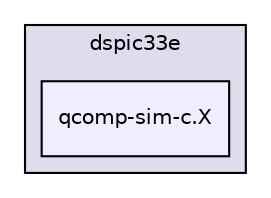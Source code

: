digraph "/home/jrs/Documentos/work/git-projects/qcomp-design/quantum/dspic33e/qcomp-sim-c.X" {
  compound=true
  node [ fontsize="10", fontname="Helvetica"];
  edge [ labelfontsize="10", labelfontname="Helvetica"];
  subgraph clusterdir_15ff54b15d1e25f7ce738c9a3fe98b31 {
    graph [ bgcolor="#ddddee", pencolor="black", label="dspic33e" fontname="Helvetica", fontsize="10", URL="dir_15ff54b15d1e25f7ce738c9a3fe98b31.html"]
  dir_41732047a0354d31db2b57d6efa10cab [shape=box, label="qcomp-sim-c.X", style="filled", fillcolor="#eeeeff", pencolor="black", URL="dir_41732047a0354d31db2b57d6efa10cab.html"];
  }
}
